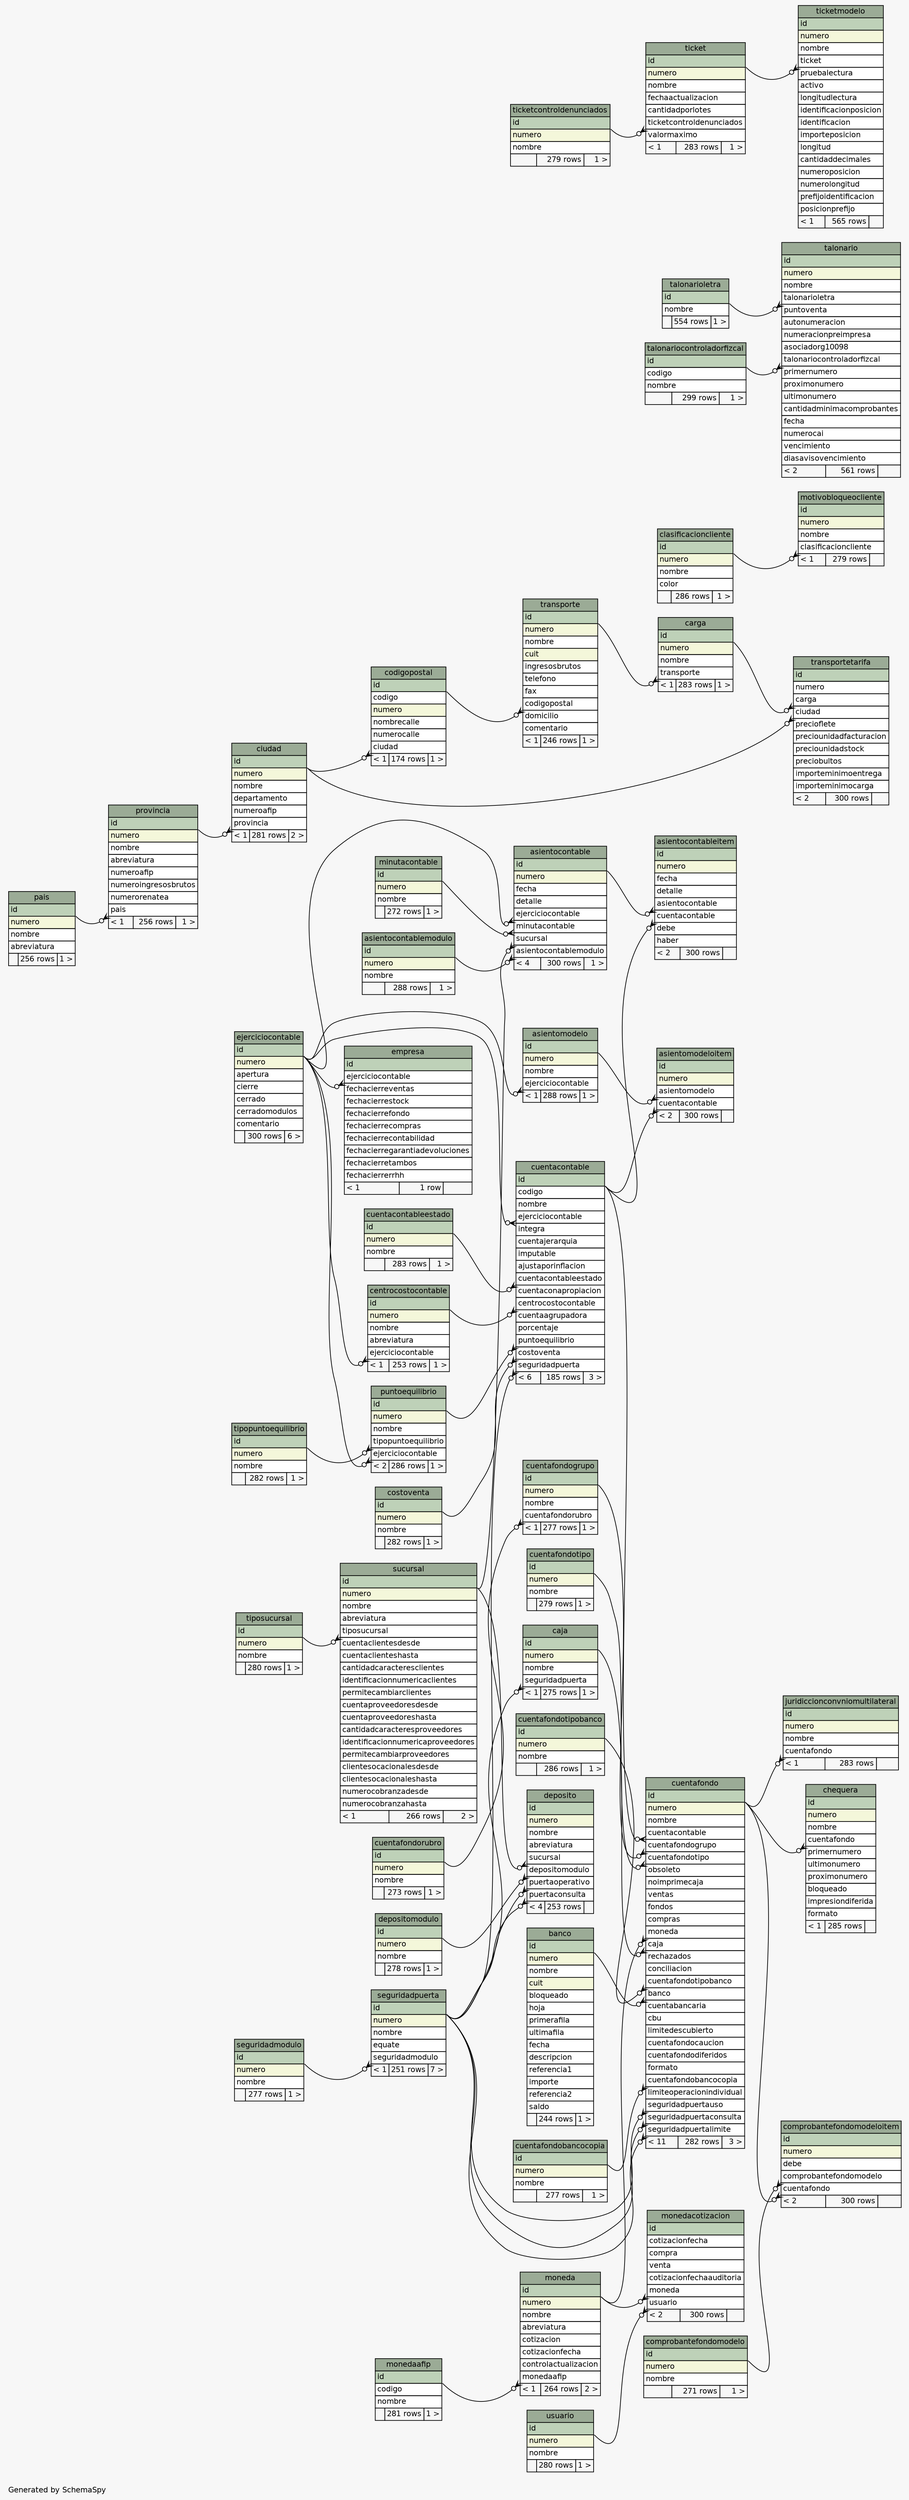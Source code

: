 // dot 2.2.1 on Windows 10 10.0
// SchemaSpy rev 590
digraph "largeRelationshipsDiagram" {
  graph [
    rankdir="RL"
    bgcolor="#f7f7f7"
    label="\nGenerated by SchemaSpy"
    labeljust="l"
    nodesep="0.18"
    ranksep="0.46"
    fontname="Helvetica"
    fontsize="11"
  ];
  node [
    fontname="Helvetica"
    fontsize="11"
    shape="plaintext"
  ];
  edge [
    arrowsize="0.8"
  ];
  "asientocontable" [
    label=<
    <TABLE BORDER="0" CELLBORDER="1" CELLSPACING="0" BGCOLOR="#ffffff">
      <TR><TD COLSPAN="3" BGCOLOR="#9bab96" ALIGN="CENTER">asientocontable</TD></TR>
      <TR><TD PORT="id" COLSPAN="3" BGCOLOR="#bed1b8" ALIGN="LEFT">id</TD></TR>
      <TR><TD PORT="numero" COLSPAN="3" BGCOLOR="#f4f7da" ALIGN="LEFT">numero</TD></TR>
      <TR><TD PORT="fecha" COLSPAN="3" ALIGN="LEFT">fecha</TD></TR>
      <TR><TD PORT="detalle" COLSPAN="3" ALIGN="LEFT">detalle</TD></TR>
      <TR><TD PORT="ejerciciocontable" COLSPAN="3" ALIGN="LEFT">ejerciciocontable</TD></TR>
      <TR><TD PORT="minutacontable" COLSPAN="3" ALIGN="LEFT">minutacontable</TD></TR>
      <TR><TD PORT="sucursal" COLSPAN="3" ALIGN="LEFT">sucursal</TD></TR>
      <TR><TD PORT="asientocontablemodulo" COLSPAN="3" ALIGN="LEFT">asientocontablemodulo</TD></TR>
      <TR><TD ALIGN="LEFT" BGCOLOR="#f7f7f7">&lt; 4</TD><TD ALIGN="RIGHT" BGCOLOR="#f7f7f7">300 rows</TD><TD ALIGN="RIGHT" BGCOLOR="#f7f7f7">1 &gt;</TD></TR>
    </TABLE>>
    URL="tables/asientocontable.html"
    tooltip="asientocontable"
  ];
  "asientocontableitem" [
    label=<
    <TABLE BORDER="0" CELLBORDER="1" CELLSPACING="0" BGCOLOR="#ffffff">
      <TR><TD COLSPAN="3" BGCOLOR="#9bab96" ALIGN="CENTER">asientocontableitem</TD></TR>
      <TR><TD PORT="id" COLSPAN="3" BGCOLOR="#bed1b8" ALIGN="LEFT">id</TD></TR>
      <TR><TD PORT="numero" COLSPAN="3" BGCOLOR="#f4f7da" ALIGN="LEFT">numero</TD></TR>
      <TR><TD PORT="fecha" COLSPAN="3" ALIGN="LEFT">fecha</TD></TR>
      <TR><TD PORT="detalle" COLSPAN="3" ALIGN="LEFT">detalle</TD></TR>
      <TR><TD PORT="asientocontable" COLSPAN="3" ALIGN="LEFT">asientocontable</TD></TR>
      <TR><TD PORT="cuentacontable" COLSPAN="3" ALIGN="LEFT">cuentacontable</TD></TR>
      <TR><TD PORT="debe" COLSPAN="3" ALIGN="LEFT">debe</TD></TR>
      <TR><TD PORT="haber" COLSPAN="3" ALIGN="LEFT">haber</TD></TR>
      <TR><TD ALIGN="LEFT" BGCOLOR="#f7f7f7">&lt; 2</TD><TD ALIGN="RIGHT" BGCOLOR="#f7f7f7">300 rows</TD><TD ALIGN="RIGHT" BGCOLOR="#f7f7f7">  </TD></TR>
    </TABLE>>
    URL="tables/asientocontableitem.html"
    tooltip="asientocontableitem"
  ];
  "asientocontablemodulo" [
    label=<
    <TABLE BORDER="0" CELLBORDER="1" CELLSPACING="0" BGCOLOR="#ffffff">
      <TR><TD COLSPAN="3" BGCOLOR="#9bab96" ALIGN="CENTER">asientocontablemodulo</TD></TR>
      <TR><TD PORT="id" COLSPAN="3" BGCOLOR="#bed1b8" ALIGN="LEFT">id</TD></TR>
      <TR><TD PORT="numero" COLSPAN="3" BGCOLOR="#f4f7da" ALIGN="LEFT">numero</TD></TR>
      <TR><TD PORT="nombre" COLSPAN="3" ALIGN="LEFT">nombre</TD></TR>
      <TR><TD ALIGN="LEFT" BGCOLOR="#f7f7f7">  </TD><TD ALIGN="RIGHT" BGCOLOR="#f7f7f7">288 rows</TD><TD ALIGN="RIGHT" BGCOLOR="#f7f7f7">1 &gt;</TD></TR>
    </TABLE>>
    URL="tables/asientocontablemodulo.html"
    tooltip="asientocontablemodulo"
  ];
  "asientomodelo" [
    label=<
    <TABLE BORDER="0" CELLBORDER="1" CELLSPACING="0" BGCOLOR="#ffffff">
      <TR><TD COLSPAN="3" BGCOLOR="#9bab96" ALIGN="CENTER">asientomodelo</TD></TR>
      <TR><TD PORT="id" COLSPAN="3" BGCOLOR="#bed1b8" ALIGN="LEFT">id</TD></TR>
      <TR><TD PORT="numero" COLSPAN="3" BGCOLOR="#f4f7da" ALIGN="LEFT">numero</TD></TR>
      <TR><TD PORT="nombre" COLSPAN="3" ALIGN="LEFT">nombre</TD></TR>
      <TR><TD PORT="ejerciciocontable" COLSPAN="3" ALIGN="LEFT">ejerciciocontable</TD></TR>
      <TR><TD ALIGN="LEFT" BGCOLOR="#f7f7f7">&lt; 1</TD><TD ALIGN="RIGHT" BGCOLOR="#f7f7f7">288 rows</TD><TD ALIGN="RIGHT" BGCOLOR="#f7f7f7">1 &gt;</TD></TR>
    </TABLE>>
    URL="tables/asientomodelo.html"
    tooltip="asientomodelo"
  ];
  "asientomodeloitem" [
    label=<
    <TABLE BORDER="0" CELLBORDER="1" CELLSPACING="0" BGCOLOR="#ffffff">
      <TR><TD COLSPAN="3" BGCOLOR="#9bab96" ALIGN="CENTER">asientomodeloitem</TD></TR>
      <TR><TD PORT="id" COLSPAN="3" BGCOLOR="#bed1b8" ALIGN="LEFT">id</TD></TR>
      <TR><TD PORT="numero" COLSPAN="3" BGCOLOR="#f4f7da" ALIGN="LEFT">numero</TD></TR>
      <TR><TD PORT="asientomodelo" COLSPAN="3" ALIGN="LEFT">asientomodelo</TD></TR>
      <TR><TD PORT="cuentacontable" COLSPAN="3" ALIGN="LEFT">cuentacontable</TD></TR>
      <TR><TD ALIGN="LEFT" BGCOLOR="#f7f7f7">&lt; 2</TD><TD ALIGN="RIGHT" BGCOLOR="#f7f7f7">300 rows</TD><TD ALIGN="RIGHT" BGCOLOR="#f7f7f7">  </TD></TR>
    </TABLE>>
    URL="tables/asientomodeloitem.html"
    tooltip="asientomodeloitem"
  ];
  "banco" [
    label=<
    <TABLE BORDER="0" CELLBORDER="1" CELLSPACING="0" BGCOLOR="#ffffff">
      <TR><TD COLSPAN="3" BGCOLOR="#9bab96" ALIGN="CENTER">banco</TD></TR>
      <TR><TD PORT="id" COLSPAN="3" BGCOLOR="#bed1b8" ALIGN="LEFT">id</TD></TR>
      <TR><TD PORT="numero" COLSPAN="3" BGCOLOR="#f4f7da" ALIGN="LEFT">numero</TD></TR>
      <TR><TD PORT="nombre" COLSPAN="3" ALIGN="LEFT">nombre</TD></TR>
      <TR><TD PORT="cuit" COLSPAN="3" BGCOLOR="#f4f7da" ALIGN="LEFT">cuit</TD></TR>
      <TR><TD PORT="bloqueado" COLSPAN="3" ALIGN="LEFT">bloqueado</TD></TR>
      <TR><TD PORT="hoja" COLSPAN="3" ALIGN="LEFT">hoja</TD></TR>
      <TR><TD PORT="primerafila" COLSPAN="3" ALIGN="LEFT">primerafila</TD></TR>
      <TR><TD PORT="ultimafila" COLSPAN="3" ALIGN="LEFT">ultimafila</TD></TR>
      <TR><TD PORT="fecha" COLSPAN="3" ALIGN="LEFT">fecha</TD></TR>
      <TR><TD PORT="descripcion" COLSPAN="3" ALIGN="LEFT">descripcion</TD></TR>
      <TR><TD PORT="referencia1" COLSPAN="3" ALIGN="LEFT">referencia1</TD></TR>
      <TR><TD PORT="importe" COLSPAN="3" ALIGN="LEFT">importe</TD></TR>
      <TR><TD PORT="referencia2" COLSPAN="3" ALIGN="LEFT">referencia2</TD></TR>
      <TR><TD PORT="saldo" COLSPAN="3" ALIGN="LEFT">saldo</TD></TR>
      <TR><TD ALIGN="LEFT" BGCOLOR="#f7f7f7">  </TD><TD ALIGN="RIGHT" BGCOLOR="#f7f7f7">244 rows</TD><TD ALIGN="RIGHT" BGCOLOR="#f7f7f7">1 &gt;</TD></TR>
    </TABLE>>
    URL="tables/banco.html"
    tooltip="banco"
  ];
  "caja" [
    label=<
    <TABLE BORDER="0" CELLBORDER="1" CELLSPACING="0" BGCOLOR="#ffffff">
      <TR><TD COLSPAN="3" BGCOLOR="#9bab96" ALIGN="CENTER">caja</TD></TR>
      <TR><TD PORT="id" COLSPAN="3" BGCOLOR="#bed1b8" ALIGN="LEFT">id</TD></TR>
      <TR><TD PORT="numero" COLSPAN="3" BGCOLOR="#f4f7da" ALIGN="LEFT">numero</TD></TR>
      <TR><TD PORT="nombre" COLSPAN="3" ALIGN="LEFT">nombre</TD></TR>
      <TR><TD PORT="seguridadpuerta" COLSPAN="3" ALIGN="LEFT">seguridadpuerta</TD></TR>
      <TR><TD ALIGN="LEFT" BGCOLOR="#f7f7f7">&lt; 1</TD><TD ALIGN="RIGHT" BGCOLOR="#f7f7f7">275 rows</TD><TD ALIGN="RIGHT" BGCOLOR="#f7f7f7">1 &gt;</TD></TR>
    </TABLE>>
    URL="tables/caja.html"
    tooltip="caja"
  ];
  "carga" [
    label=<
    <TABLE BORDER="0" CELLBORDER="1" CELLSPACING="0" BGCOLOR="#ffffff">
      <TR><TD COLSPAN="3" BGCOLOR="#9bab96" ALIGN="CENTER">carga</TD></TR>
      <TR><TD PORT="id" COLSPAN="3" BGCOLOR="#bed1b8" ALIGN="LEFT">id</TD></TR>
      <TR><TD PORT="numero" COLSPAN="3" BGCOLOR="#f4f7da" ALIGN="LEFT">numero</TD></TR>
      <TR><TD PORT="nombre" COLSPAN="3" ALIGN="LEFT">nombre</TD></TR>
      <TR><TD PORT="transporte" COLSPAN="3" ALIGN="LEFT">transporte</TD></TR>
      <TR><TD ALIGN="LEFT" BGCOLOR="#f7f7f7">&lt; 1</TD><TD ALIGN="RIGHT" BGCOLOR="#f7f7f7">283 rows</TD><TD ALIGN="RIGHT" BGCOLOR="#f7f7f7">1 &gt;</TD></TR>
    </TABLE>>
    URL="tables/carga.html"
    tooltip="carga"
  ];
  "centrocostocontable" [
    label=<
    <TABLE BORDER="0" CELLBORDER="1" CELLSPACING="0" BGCOLOR="#ffffff">
      <TR><TD COLSPAN="3" BGCOLOR="#9bab96" ALIGN="CENTER">centrocostocontable</TD></TR>
      <TR><TD PORT="id" COLSPAN="3" BGCOLOR="#bed1b8" ALIGN="LEFT">id</TD></TR>
      <TR><TD PORT="numero" COLSPAN="3" BGCOLOR="#f4f7da" ALIGN="LEFT">numero</TD></TR>
      <TR><TD PORT="nombre" COLSPAN="3" ALIGN="LEFT">nombre</TD></TR>
      <TR><TD PORT="abreviatura" COLSPAN="3" ALIGN="LEFT">abreviatura</TD></TR>
      <TR><TD PORT="ejerciciocontable" COLSPAN="3" ALIGN="LEFT">ejerciciocontable</TD></TR>
      <TR><TD ALIGN="LEFT" BGCOLOR="#f7f7f7">&lt; 1</TD><TD ALIGN="RIGHT" BGCOLOR="#f7f7f7">253 rows</TD><TD ALIGN="RIGHT" BGCOLOR="#f7f7f7">1 &gt;</TD></TR>
    </TABLE>>
    URL="tables/centrocostocontable.html"
    tooltip="centrocostocontable"
  ];
  "chequera" [
    label=<
    <TABLE BORDER="0" CELLBORDER="1" CELLSPACING="0" BGCOLOR="#ffffff">
      <TR><TD COLSPAN="3" BGCOLOR="#9bab96" ALIGN="CENTER">chequera</TD></TR>
      <TR><TD PORT="id" COLSPAN="3" BGCOLOR="#bed1b8" ALIGN="LEFT">id</TD></TR>
      <TR><TD PORT="numero" COLSPAN="3" BGCOLOR="#f4f7da" ALIGN="LEFT">numero</TD></TR>
      <TR><TD PORT="nombre" COLSPAN="3" ALIGN="LEFT">nombre</TD></TR>
      <TR><TD PORT="cuentafondo" COLSPAN="3" ALIGN="LEFT">cuentafondo</TD></TR>
      <TR><TD PORT="primernumero" COLSPAN="3" ALIGN="LEFT">primernumero</TD></TR>
      <TR><TD PORT="ultimonumero" COLSPAN="3" ALIGN="LEFT">ultimonumero</TD></TR>
      <TR><TD PORT="proximonumero" COLSPAN="3" ALIGN="LEFT">proximonumero</TD></TR>
      <TR><TD PORT="bloqueado" COLSPAN="3" ALIGN="LEFT">bloqueado</TD></TR>
      <TR><TD PORT="impresiondiferida" COLSPAN="3" ALIGN="LEFT">impresiondiferida</TD></TR>
      <TR><TD PORT="formato" COLSPAN="3" ALIGN="LEFT">formato</TD></TR>
      <TR><TD ALIGN="LEFT" BGCOLOR="#f7f7f7">&lt; 1</TD><TD ALIGN="RIGHT" BGCOLOR="#f7f7f7">285 rows</TD><TD ALIGN="RIGHT" BGCOLOR="#f7f7f7">  </TD></TR>
    </TABLE>>
    URL="tables/chequera.html"
    tooltip="chequera"
  ];
  "ciudad" [
    label=<
    <TABLE BORDER="0" CELLBORDER="1" CELLSPACING="0" BGCOLOR="#ffffff">
      <TR><TD COLSPAN="3" BGCOLOR="#9bab96" ALIGN="CENTER">ciudad</TD></TR>
      <TR><TD PORT="id" COLSPAN="3" BGCOLOR="#bed1b8" ALIGN="LEFT">id</TD></TR>
      <TR><TD PORT="numero" COLSPAN="3" BGCOLOR="#f4f7da" ALIGN="LEFT">numero</TD></TR>
      <TR><TD PORT="nombre" COLSPAN="3" ALIGN="LEFT">nombre</TD></TR>
      <TR><TD PORT="departamento" COLSPAN="3" ALIGN="LEFT">departamento</TD></TR>
      <TR><TD PORT="numeroafip" COLSPAN="3" ALIGN="LEFT">numeroafip</TD></TR>
      <TR><TD PORT="provincia" COLSPAN="3" ALIGN="LEFT">provincia</TD></TR>
      <TR><TD ALIGN="LEFT" BGCOLOR="#f7f7f7">&lt; 1</TD><TD ALIGN="RIGHT" BGCOLOR="#f7f7f7">281 rows</TD><TD ALIGN="RIGHT" BGCOLOR="#f7f7f7">2 &gt;</TD></TR>
    </TABLE>>
    URL="tables/ciudad.html"
    tooltip="ciudad"
  ];
  "clasificacioncliente" [
    label=<
    <TABLE BORDER="0" CELLBORDER="1" CELLSPACING="0" BGCOLOR="#ffffff">
      <TR><TD COLSPAN="3" BGCOLOR="#9bab96" ALIGN="CENTER">clasificacioncliente</TD></TR>
      <TR><TD PORT="id" COLSPAN="3" BGCOLOR="#bed1b8" ALIGN="LEFT">id</TD></TR>
      <TR><TD PORT="numero" COLSPAN="3" BGCOLOR="#f4f7da" ALIGN="LEFT">numero</TD></TR>
      <TR><TD PORT="nombre" COLSPAN="3" ALIGN="LEFT">nombre</TD></TR>
      <TR><TD PORT="color" COLSPAN="3" ALIGN="LEFT">color</TD></TR>
      <TR><TD ALIGN="LEFT" BGCOLOR="#f7f7f7">  </TD><TD ALIGN="RIGHT" BGCOLOR="#f7f7f7">286 rows</TD><TD ALIGN="RIGHT" BGCOLOR="#f7f7f7">1 &gt;</TD></TR>
    </TABLE>>
    URL="tables/clasificacioncliente.html"
    tooltip="clasificacioncliente"
  ];
  "codigopostal" [
    label=<
    <TABLE BORDER="0" CELLBORDER="1" CELLSPACING="0" BGCOLOR="#ffffff">
      <TR><TD COLSPAN="3" BGCOLOR="#9bab96" ALIGN="CENTER">codigopostal</TD></TR>
      <TR><TD PORT="id" COLSPAN="3" BGCOLOR="#bed1b8" ALIGN="LEFT">id</TD></TR>
      <TR><TD PORT="codigo" COLSPAN="3" ALIGN="LEFT">codigo</TD></TR>
      <TR><TD PORT="numero" COLSPAN="3" BGCOLOR="#f4f7da" ALIGN="LEFT">numero</TD></TR>
      <TR><TD PORT="nombrecalle" COLSPAN="3" ALIGN="LEFT">nombrecalle</TD></TR>
      <TR><TD PORT="numerocalle" COLSPAN="3" ALIGN="LEFT">numerocalle</TD></TR>
      <TR><TD PORT="ciudad" COLSPAN="3" ALIGN="LEFT">ciudad</TD></TR>
      <TR><TD ALIGN="LEFT" BGCOLOR="#f7f7f7">&lt; 1</TD><TD ALIGN="RIGHT" BGCOLOR="#f7f7f7">174 rows</TD><TD ALIGN="RIGHT" BGCOLOR="#f7f7f7">1 &gt;</TD></TR>
    </TABLE>>
    URL="tables/codigopostal.html"
    tooltip="codigopostal"
  ];
  "comprobantefondomodelo" [
    label=<
    <TABLE BORDER="0" CELLBORDER="1" CELLSPACING="0" BGCOLOR="#ffffff">
      <TR><TD COLSPAN="3" BGCOLOR="#9bab96" ALIGN="CENTER">comprobantefondomodelo</TD></TR>
      <TR><TD PORT="id" COLSPAN="3" BGCOLOR="#bed1b8" ALIGN="LEFT">id</TD></TR>
      <TR><TD PORT="numero" COLSPAN="3" BGCOLOR="#f4f7da" ALIGN="LEFT">numero</TD></TR>
      <TR><TD PORT="nombre" COLSPAN="3" ALIGN="LEFT">nombre</TD></TR>
      <TR><TD ALIGN="LEFT" BGCOLOR="#f7f7f7">  </TD><TD ALIGN="RIGHT" BGCOLOR="#f7f7f7">271 rows</TD><TD ALIGN="RIGHT" BGCOLOR="#f7f7f7">1 &gt;</TD></TR>
    </TABLE>>
    URL="tables/comprobantefondomodelo.html"
    tooltip="comprobantefondomodelo"
  ];
  "comprobantefondomodeloitem" [
    label=<
    <TABLE BORDER="0" CELLBORDER="1" CELLSPACING="0" BGCOLOR="#ffffff">
      <TR><TD COLSPAN="3" BGCOLOR="#9bab96" ALIGN="CENTER">comprobantefondomodeloitem</TD></TR>
      <TR><TD PORT="id" COLSPAN="3" BGCOLOR="#bed1b8" ALIGN="LEFT">id</TD></TR>
      <TR><TD PORT="numero" COLSPAN="3" BGCOLOR="#f4f7da" ALIGN="LEFT">numero</TD></TR>
      <TR><TD PORT="debe" COLSPAN="3" ALIGN="LEFT">debe</TD></TR>
      <TR><TD PORT="comprobantefondomodelo" COLSPAN="3" ALIGN="LEFT">comprobantefondomodelo</TD></TR>
      <TR><TD PORT="cuentafondo" COLSPAN="3" ALIGN="LEFT">cuentafondo</TD></TR>
      <TR><TD ALIGN="LEFT" BGCOLOR="#f7f7f7">&lt; 2</TD><TD ALIGN="RIGHT" BGCOLOR="#f7f7f7">300 rows</TD><TD ALIGN="RIGHT" BGCOLOR="#f7f7f7">  </TD></TR>
    </TABLE>>
    URL="tables/comprobantefondomodeloitem.html"
    tooltip="comprobantefondomodeloitem"
  ];
  "costoventa" [
    label=<
    <TABLE BORDER="0" CELLBORDER="1" CELLSPACING="0" BGCOLOR="#ffffff">
      <TR><TD COLSPAN="3" BGCOLOR="#9bab96" ALIGN="CENTER">costoventa</TD></TR>
      <TR><TD PORT="id" COLSPAN="3" BGCOLOR="#bed1b8" ALIGN="LEFT">id</TD></TR>
      <TR><TD PORT="numero" COLSPAN="3" BGCOLOR="#f4f7da" ALIGN="LEFT">numero</TD></TR>
      <TR><TD PORT="nombre" COLSPAN="3" ALIGN="LEFT">nombre</TD></TR>
      <TR><TD ALIGN="LEFT" BGCOLOR="#f7f7f7">  </TD><TD ALIGN="RIGHT" BGCOLOR="#f7f7f7">282 rows</TD><TD ALIGN="RIGHT" BGCOLOR="#f7f7f7">1 &gt;</TD></TR>
    </TABLE>>
    URL="tables/costoventa.html"
    tooltip="costoventa"
  ];
  "cuentacontable" [
    label=<
    <TABLE BORDER="0" CELLBORDER="1" CELLSPACING="0" BGCOLOR="#ffffff">
      <TR><TD COLSPAN="3" BGCOLOR="#9bab96" ALIGN="CENTER">cuentacontable</TD></TR>
      <TR><TD PORT="id" COLSPAN="3" BGCOLOR="#bed1b8" ALIGN="LEFT">id</TD></TR>
      <TR><TD PORT="codigo" COLSPAN="3" ALIGN="LEFT">codigo</TD></TR>
      <TR><TD PORT="nombre" COLSPAN="3" ALIGN="LEFT">nombre</TD></TR>
      <TR><TD PORT="ejerciciocontable" COLSPAN="3" ALIGN="LEFT">ejerciciocontable</TD></TR>
      <TR><TD PORT="integra" COLSPAN="3" ALIGN="LEFT">integra</TD></TR>
      <TR><TD PORT="cuentajerarquia" COLSPAN="3" ALIGN="LEFT">cuentajerarquia</TD></TR>
      <TR><TD PORT="imputable" COLSPAN="3" ALIGN="LEFT">imputable</TD></TR>
      <TR><TD PORT="ajustaporinflacion" COLSPAN="3" ALIGN="LEFT">ajustaporinflacion</TD></TR>
      <TR><TD PORT="cuentacontableestado" COLSPAN="3" ALIGN="LEFT">cuentacontableestado</TD></TR>
      <TR><TD PORT="cuentaconapropiacion" COLSPAN="3" ALIGN="LEFT">cuentaconapropiacion</TD></TR>
      <TR><TD PORT="centrocostocontable" COLSPAN="3" ALIGN="LEFT">centrocostocontable</TD></TR>
      <TR><TD PORT="cuentaagrupadora" COLSPAN="3" ALIGN="LEFT">cuentaagrupadora</TD></TR>
      <TR><TD PORT="porcentaje" COLSPAN="3" ALIGN="LEFT">porcentaje</TD></TR>
      <TR><TD PORT="puntoequilibrio" COLSPAN="3" ALIGN="LEFT">puntoequilibrio</TD></TR>
      <TR><TD PORT="costoventa" COLSPAN="3" ALIGN="LEFT">costoventa</TD></TR>
      <TR><TD PORT="seguridadpuerta" COLSPAN="3" ALIGN="LEFT">seguridadpuerta</TD></TR>
      <TR><TD ALIGN="LEFT" BGCOLOR="#f7f7f7">&lt; 6</TD><TD ALIGN="RIGHT" BGCOLOR="#f7f7f7">185 rows</TD><TD ALIGN="RIGHT" BGCOLOR="#f7f7f7">3 &gt;</TD></TR>
    </TABLE>>
    URL="tables/cuentacontable.html"
    tooltip="cuentacontable"
  ];
  "cuentacontableestado" [
    label=<
    <TABLE BORDER="0" CELLBORDER="1" CELLSPACING="0" BGCOLOR="#ffffff">
      <TR><TD COLSPAN="3" BGCOLOR="#9bab96" ALIGN="CENTER">cuentacontableestado</TD></TR>
      <TR><TD PORT="id" COLSPAN="3" BGCOLOR="#bed1b8" ALIGN="LEFT">id</TD></TR>
      <TR><TD PORT="numero" COLSPAN="3" BGCOLOR="#f4f7da" ALIGN="LEFT">numero</TD></TR>
      <TR><TD PORT="nombre" COLSPAN="3" ALIGN="LEFT">nombre</TD></TR>
      <TR><TD ALIGN="LEFT" BGCOLOR="#f7f7f7">  </TD><TD ALIGN="RIGHT" BGCOLOR="#f7f7f7">283 rows</TD><TD ALIGN="RIGHT" BGCOLOR="#f7f7f7">1 &gt;</TD></TR>
    </TABLE>>
    URL="tables/cuentacontableestado.html"
    tooltip="cuentacontableestado"
  ];
  "cuentafondo" [
    label=<
    <TABLE BORDER="0" CELLBORDER="1" CELLSPACING="0" BGCOLOR="#ffffff">
      <TR><TD COLSPAN="3" BGCOLOR="#9bab96" ALIGN="CENTER">cuentafondo</TD></TR>
      <TR><TD PORT="id" COLSPAN="3" BGCOLOR="#bed1b8" ALIGN="LEFT">id</TD></TR>
      <TR><TD PORT="numero" COLSPAN="3" BGCOLOR="#f4f7da" ALIGN="LEFT">numero</TD></TR>
      <TR><TD PORT="nombre" COLSPAN="3" ALIGN="LEFT">nombre</TD></TR>
      <TR><TD PORT="cuentacontable" COLSPAN="3" ALIGN="LEFT">cuentacontable</TD></TR>
      <TR><TD PORT="cuentafondogrupo" COLSPAN="3" ALIGN="LEFT">cuentafondogrupo</TD></TR>
      <TR><TD PORT="cuentafondotipo" COLSPAN="3" ALIGN="LEFT">cuentafondotipo</TD></TR>
      <TR><TD PORT="obsoleto" COLSPAN="3" ALIGN="LEFT">obsoleto</TD></TR>
      <TR><TD PORT="noimprimecaja" COLSPAN="3" ALIGN="LEFT">noimprimecaja</TD></TR>
      <TR><TD PORT="ventas" COLSPAN="3" ALIGN="LEFT">ventas</TD></TR>
      <TR><TD PORT="fondos" COLSPAN="3" ALIGN="LEFT">fondos</TD></TR>
      <TR><TD PORT="compras" COLSPAN="3" ALIGN="LEFT">compras</TD></TR>
      <TR><TD PORT="moneda" COLSPAN="3" ALIGN="LEFT">moneda</TD></TR>
      <TR><TD PORT="caja" COLSPAN="3" ALIGN="LEFT">caja</TD></TR>
      <TR><TD PORT="rechazados" COLSPAN="3" ALIGN="LEFT">rechazados</TD></TR>
      <TR><TD PORT="conciliacion" COLSPAN="3" ALIGN="LEFT">conciliacion</TD></TR>
      <TR><TD PORT="cuentafondotipobanco" COLSPAN="3" ALIGN="LEFT">cuentafondotipobanco</TD></TR>
      <TR><TD PORT="banco" COLSPAN="3" ALIGN="LEFT">banco</TD></TR>
      <TR><TD PORT="cuentabancaria" COLSPAN="3" ALIGN="LEFT">cuentabancaria</TD></TR>
      <TR><TD PORT="cbu" COLSPAN="3" ALIGN="LEFT">cbu</TD></TR>
      <TR><TD PORT="limitedescubierto" COLSPAN="3" ALIGN="LEFT">limitedescubierto</TD></TR>
      <TR><TD PORT="cuentafondocaucion" COLSPAN="3" ALIGN="LEFT">cuentafondocaucion</TD></TR>
      <TR><TD PORT="cuentafondodiferidos" COLSPAN="3" ALIGN="LEFT">cuentafondodiferidos</TD></TR>
      <TR><TD PORT="formato" COLSPAN="3" ALIGN="LEFT">formato</TD></TR>
      <TR><TD PORT="cuentafondobancocopia" COLSPAN="3" ALIGN="LEFT">cuentafondobancocopia</TD></TR>
      <TR><TD PORT="limiteoperacionindividual" COLSPAN="3" ALIGN="LEFT">limiteoperacionindividual</TD></TR>
      <TR><TD PORT="seguridadpuertauso" COLSPAN="3" ALIGN="LEFT">seguridadpuertauso</TD></TR>
      <TR><TD PORT="seguridadpuertaconsulta" COLSPAN="3" ALIGN="LEFT">seguridadpuertaconsulta</TD></TR>
      <TR><TD PORT="seguridadpuertalimite" COLSPAN="3" ALIGN="LEFT">seguridadpuertalimite</TD></TR>
      <TR><TD ALIGN="LEFT" BGCOLOR="#f7f7f7">&lt; 11</TD><TD ALIGN="RIGHT" BGCOLOR="#f7f7f7">282 rows</TD><TD ALIGN="RIGHT" BGCOLOR="#f7f7f7">3 &gt;</TD></TR>
    </TABLE>>
    URL="tables/cuentafondo.html"
    tooltip="cuentafondo"
  ];
  "cuentafondobancocopia" [
    label=<
    <TABLE BORDER="0" CELLBORDER="1" CELLSPACING="0" BGCOLOR="#ffffff">
      <TR><TD COLSPAN="3" BGCOLOR="#9bab96" ALIGN="CENTER">cuentafondobancocopia</TD></TR>
      <TR><TD PORT="id" COLSPAN="3" BGCOLOR="#bed1b8" ALIGN="LEFT">id</TD></TR>
      <TR><TD PORT="numero" COLSPAN="3" BGCOLOR="#f4f7da" ALIGN="LEFT">numero</TD></TR>
      <TR><TD PORT="nombre" COLSPAN="3" ALIGN="LEFT">nombre</TD></TR>
      <TR><TD ALIGN="LEFT" BGCOLOR="#f7f7f7">  </TD><TD ALIGN="RIGHT" BGCOLOR="#f7f7f7">277 rows</TD><TD ALIGN="RIGHT" BGCOLOR="#f7f7f7">1 &gt;</TD></TR>
    </TABLE>>
    URL="tables/cuentafondobancocopia.html"
    tooltip="cuentafondobancocopia"
  ];
  "cuentafondogrupo" [
    label=<
    <TABLE BORDER="0" CELLBORDER="1" CELLSPACING="0" BGCOLOR="#ffffff">
      <TR><TD COLSPAN="3" BGCOLOR="#9bab96" ALIGN="CENTER">cuentafondogrupo</TD></TR>
      <TR><TD PORT="id" COLSPAN="3" BGCOLOR="#bed1b8" ALIGN="LEFT">id</TD></TR>
      <TR><TD PORT="numero" COLSPAN="3" BGCOLOR="#f4f7da" ALIGN="LEFT">numero</TD></TR>
      <TR><TD PORT="nombre" COLSPAN="3" ALIGN="LEFT">nombre</TD></TR>
      <TR><TD PORT="cuentafondorubro" COLSPAN="3" ALIGN="LEFT">cuentafondorubro</TD></TR>
      <TR><TD ALIGN="LEFT" BGCOLOR="#f7f7f7">&lt; 1</TD><TD ALIGN="RIGHT" BGCOLOR="#f7f7f7">277 rows</TD><TD ALIGN="RIGHT" BGCOLOR="#f7f7f7">1 &gt;</TD></TR>
    </TABLE>>
    URL="tables/cuentafondogrupo.html"
    tooltip="cuentafondogrupo"
  ];
  "cuentafondorubro" [
    label=<
    <TABLE BORDER="0" CELLBORDER="1" CELLSPACING="0" BGCOLOR="#ffffff">
      <TR><TD COLSPAN="3" BGCOLOR="#9bab96" ALIGN="CENTER">cuentafondorubro</TD></TR>
      <TR><TD PORT="id" COLSPAN="3" BGCOLOR="#bed1b8" ALIGN="LEFT">id</TD></TR>
      <TR><TD PORT="numero" COLSPAN="3" BGCOLOR="#f4f7da" ALIGN="LEFT">numero</TD></TR>
      <TR><TD PORT="nombre" COLSPAN="3" ALIGN="LEFT">nombre</TD></TR>
      <TR><TD ALIGN="LEFT" BGCOLOR="#f7f7f7">  </TD><TD ALIGN="RIGHT" BGCOLOR="#f7f7f7">273 rows</TD><TD ALIGN="RIGHT" BGCOLOR="#f7f7f7">1 &gt;</TD></TR>
    </TABLE>>
    URL="tables/cuentafondorubro.html"
    tooltip="cuentafondorubro"
  ];
  "cuentafondotipo" [
    label=<
    <TABLE BORDER="0" CELLBORDER="1" CELLSPACING="0" BGCOLOR="#ffffff">
      <TR><TD COLSPAN="3" BGCOLOR="#9bab96" ALIGN="CENTER">cuentafondotipo</TD></TR>
      <TR><TD PORT="id" COLSPAN="3" BGCOLOR="#bed1b8" ALIGN="LEFT">id</TD></TR>
      <TR><TD PORT="numero" COLSPAN="3" BGCOLOR="#f4f7da" ALIGN="LEFT">numero</TD></TR>
      <TR><TD PORT="nombre" COLSPAN="3" ALIGN="LEFT">nombre</TD></TR>
      <TR><TD ALIGN="LEFT" BGCOLOR="#f7f7f7">  </TD><TD ALIGN="RIGHT" BGCOLOR="#f7f7f7">279 rows</TD><TD ALIGN="RIGHT" BGCOLOR="#f7f7f7">1 &gt;</TD></TR>
    </TABLE>>
    URL="tables/cuentafondotipo.html"
    tooltip="cuentafondotipo"
  ];
  "cuentafondotipobanco" [
    label=<
    <TABLE BORDER="0" CELLBORDER="1" CELLSPACING="0" BGCOLOR="#ffffff">
      <TR><TD COLSPAN="3" BGCOLOR="#9bab96" ALIGN="CENTER">cuentafondotipobanco</TD></TR>
      <TR><TD PORT="id" COLSPAN="3" BGCOLOR="#bed1b8" ALIGN="LEFT">id</TD></TR>
      <TR><TD PORT="numero" COLSPAN="3" BGCOLOR="#f4f7da" ALIGN="LEFT">numero</TD></TR>
      <TR><TD PORT="nombre" COLSPAN="3" ALIGN="LEFT">nombre</TD></TR>
      <TR><TD ALIGN="LEFT" BGCOLOR="#f7f7f7">  </TD><TD ALIGN="RIGHT" BGCOLOR="#f7f7f7">286 rows</TD><TD ALIGN="RIGHT" BGCOLOR="#f7f7f7">1 &gt;</TD></TR>
    </TABLE>>
    URL="tables/cuentafondotipobanco.html"
    tooltip="cuentafondotipobanco"
  ];
  "deposito" [
    label=<
    <TABLE BORDER="0" CELLBORDER="1" CELLSPACING="0" BGCOLOR="#ffffff">
      <TR><TD COLSPAN="3" BGCOLOR="#9bab96" ALIGN="CENTER">deposito</TD></TR>
      <TR><TD PORT="id" COLSPAN="3" BGCOLOR="#bed1b8" ALIGN="LEFT">id</TD></TR>
      <TR><TD PORT="numero" COLSPAN="3" BGCOLOR="#f4f7da" ALIGN="LEFT">numero</TD></TR>
      <TR><TD PORT="nombre" COLSPAN="3" ALIGN="LEFT">nombre</TD></TR>
      <TR><TD PORT="abreviatura" COLSPAN="3" ALIGN="LEFT">abreviatura</TD></TR>
      <TR><TD PORT="sucursal" COLSPAN="3" ALIGN="LEFT">sucursal</TD></TR>
      <TR><TD PORT="depositomodulo" COLSPAN="3" ALIGN="LEFT">depositomodulo</TD></TR>
      <TR><TD PORT="puertaoperativo" COLSPAN="3" ALIGN="LEFT">puertaoperativo</TD></TR>
      <TR><TD PORT="puertaconsulta" COLSPAN="3" ALIGN="LEFT">puertaconsulta</TD></TR>
      <TR><TD ALIGN="LEFT" BGCOLOR="#f7f7f7">&lt; 4</TD><TD ALIGN="RIGHT" BGCOLOR="#f7f7f7">253 rows</TD><TD ALIGN="RIGHT" BGCOLOR="#f7f7f7">  </TD></TR>
    </TABLE>>
    URL="tables/deposito.html"
    tooltip="deposito"
  ];
  "depositomodulo" [
    label=<
    <TABLE BORDER="0" CELLBORDER="1" CELLSPACING="0" BGCOLOR="#ffffff">
      <TR><TD COLSPAN="3" BGCOLOR="#9bab96" ALIGN="CENTER">depositomodulo</TD></TR>
      <TR><TD PORT="id" COLSPAN="3" BGCOLOR="#bed1b8" ALIGN="LEFT">id</TD></TR>
      <TR><TD PORT="numero" COLSPAN="3" BGCOLOR="#f4f7da" ALIGN="LEFT">numero</TD></TR>
      <TR><TD PORT="nombre" COLSPAN="3" ALIGN="LEFT">nombre</TD></TR>
      <TR><TD ALIGN="LEFT" BGCOLOR="#f7f7f7">  </TD><TD ALIGN="RIGHT" BGCOLOR="#f7f7f7">278 rows</TD><TD ALIGN="RIGHT" BGCOLOR="#f7f7f7">1 &gt;</TD></TR>
    </TABLE>>
    URL="tables/depositomodulo.html"
    tooltip="depositomodulo"
  ];
  "ejerciciocontable" [
    label=<
    <TABLE BORDER="0" CELLBORDER="1" CELLSPACING="0" BGCOLOR="#ffffff">
      <TR><TD COLSPAN="3" BGCOLOR="#9bab96" ALIGN="CENTER">ejerciciocontable</TD></TR>
      <TR><TD PORT="id" COLSPAN="3" BGCOLOR="#bed1b8" ALIGN="LEFT">id</TD></TR>
      <TR><TD PORT="numero" COLSPAN="3" BGCOLOR="#f4f7da" ALIGN="LEFT">numero</TD></TR>
      <TR><TD PORT="apertura" COLSPAN="3" ALIGN="LEFT">apertura</TD></TR>
      <TR><TD PORT="cierre" COLSPAN="3" ALIGN="LEFT">cierre</TD></TR>
      <TR><TD PORT="cerrado" COLSPAN="3" ALIGN="LEFT">cerrado</TD></TR>
      <TR><TD PORT="cerradomodulos" COLSPAN="3" ALIGN="LEFT">cerradomodulos</TD></TR>
      <TR><TD PORT="comentario" COLSPAN="3" ALIGN="LEFT">comentario</TD></TR>
      <TR><TD ALIGN="LEFT" BGCOLOR="#f7f7f7">  </TD><TD ALIGN="RIGHT" BGCOLOR="#f7f7f7">300 rows</TD><TD ALIGN="RIGHT" BGCOLOR="#f7f7f7">6 &gt;</TD></TR>
    </TABLE>>
    URL="tables/ejerciciocontable.html"
    tooltip="ejerciciocontable"
  ];
  "empresa" [
    label=<
    <TABLE BORDER="0" CELLBORDER="1" CELLSPACING="0" BGCOLOR="#ffffff">
      <TR><TD COLSPAN="3" BGCOLOR="#9bab96" ALIGN="CENTER">empresa</TD></TR>
      <TR><TD PORT="id" COLSPAN="3" BGCOLOR="#bed1b8" ALIGN="LEFT">id</TD></TR>
      <TR><TD PORT="ejerciciocontable" COLSPAN="3" ALIGN="LEFT">ejerciciocontable</TD></TR>
      <TR><TD PORT="fechacierreventas" COLSPAN="3" ALIGN="LEFT">fechacierreventas</TD></TR>
      <TR><TD PORT="fechacierrestock" COLSPAN="3" ALIGN="LEFT">fechacierrestock</TD></TR>
      <TR><TD PORT="fechacierrefondo" COLSPAN="3" ALIGN="LEFT">fechacierrefondo</TD></TR>
      <TR><TD PORT="fechacierrecompras" COLSPAN="3" ALIGN="LEFT">fechacierrecompras</TD></TR>
      <TR><TD PORT="fechacierrecontabilidad" COLSPAN="3" ALIGN="LEFT">fechacierrecontabilidad</TD></TR>
      <TR><TD PORT="fechacierregarantiadevoluciones" COLSPAN="3" ALIGN="LEFT">fechacierregarantiadevoluciones</TD></TR>
      <TR><TD PORT="fechacierretambos" COLSPAN="3" ALIGN="LEFT">fechacierretambos</TD></TR>
      <TR><TD PORT="fechacierrerrhh" COLSPAN="3" ALIGN="LEFT">fechacierrerrhh</TD></TR>
      <TR><TD ALIGN="LEFT" BGCOLOR="#f7f7f7">&lt; 1</TD><TD ALIGN="RIGHT" BGCOLOR="#f7f7f7">1 row</TD><TD ALIGN="RIGHT" BGCOLOR="#f7f7f7">  </TD></TR>
    </TABLE>>
    URL="tables/empresa.html"
    tooltip="empresa"
  ];
  "juridiccionconvniomultilateral" [
    label=<
    <TABLE BORDER="0" CELLBORDER="1" CELLSPACING="0" BGCOLOR="#ffffff">
      <TR><TD COLSPAN="3" BGCOLOR="#9bab96" ALIGN="CENTER">juridiccionconvniomultilateral</TD></TR>
      <TR><TD PORT="id" COLSPAN="3" BGCOLOR="#bed1b8" ALIGN="LEFT">id</TD></TR>
      <TR><TD PORT="numero" COLSPAN="3" BGCOLOR="#f4f7da" ALIGN="LEFT">numero</TD></TR>
      <TR><TD PORT="nombre" COLSPAN="3" ALIGN="LEFT">nombre</TD></TR>
      <TR><TD PORT="cuentafondo" COLSPAN="3" ALIGN="LEFT">cuentafondo</TD></TR>
      <TR><TD ALIGN="LEFT" BGCOLOR="#f7f7f7">&lt; 1</TD><TD ALIGN="RIGHT" BGCOLOR="#f7f7f7">283 rows</TD><TD ALIGN="RIGHT" BGCOLOR="#f7f7f7">  </TD></TR>
    </TABLE>>
    URL="tables/juridiccionconvniomultilateral.html"
    tooltip="juridiccionconvniomultilateral"
  ];
  "minutacontable" [
    label=<
    <TABLE BORDER="0" CELLBORDER="1" CELLSPACING="0" BGCOLOR="#ffffff">
      <TR><TD COLSPAN="3" BGCOLOR="#9bab96" ALIGN="CENTER">minutacontable</TD></TR>
      <TR><TD PORT="id" COLSPAN="3" BGCOLOR="#bed1b8" ALIGN="LEFT">id</TD></TR>
      <TR><TD PORT="numero" COLSPAN="3" BGCOLOR="#f4f7da" ALIGN="LEFT">numero</TD></TR>
      <TR><TD PORT="nombre" COLSPAN="3" ALIGN="LEFT">nombre</TD></TR>
      <TR><TD ALIGN="LEFT" BGCOLOR="#f7f7f7">  </TD><TD ALIGN="RIGHT" BGCOLOR="#f7f7f7">272 rows</TD><TD ALIGN="RIGHT" BGCOLOR="#f7f7f7">1 &gt;</TD></TR>
    </TABLE>>
    URL="tables/minutacontable.html"
    tooltip="minutacontable"
  ];
  "moneda" [
    label=<
    <TABLE BORDER="0" CELLBORDER="1" CELLSPACING="0" BGCOLOR="#ffffff">
      <TR><TD COLSPAN="3" BGCOLOR="#9bab96" ALIGN="CENTER">moneda</TD></TR>
      <TR><TD PORT="id" COLSPAN="3" BGCOLOR="#bed1b8" ALIGN="LEFT">id</TD></TR>
      <TR><TD PORT="numero" COLSPAN="3" BGCOLOR="#f4f7da" ALIGN="LEFT">numero</TD></TR>
      <TR><TD PORT="nombre" COLSPAN="3" ALIGN="LEFT">nombre</TD></TR>
      <TR><TD PORT="abreviatura" COLSPAN="3" ALIGN="LEFT">abreviatura</TD></TR>
      <TR><TD PORT="cotizacion" COLSPAN="3" ALIGN="LEFT">cotizacion</TD></TR>
      <TR><TD PORT="cotizacionfecha" COLSPAN="3" ALIGN="LEFT">cotizacionfecha</TD></TR>
      <TR><TD PORT="controlactualizacion" COLSPAN="3" ALIGN="LEFT">controlactualizacion</TD></TR>
      <TR><TD PORT="monedaafip" COLSPAN="3" ALIGN="LEFT">monedaafip</TD></TR>
      <TR><TD ALIGN="LEFT" BGCOLOR="#f7f7f7">&lt; 1</TD><TD ALIGN="RIGHT" BGCOLOR="#f7f7f7">264 rows</TD><TD ALIGN="RIGHT" BGCOLOR="#f7f7f7">2 &gt;</TD></TR>
    </TABLE>>
    URL="tables/moneda.html"
    tooltip="moneda"
  ];
  "monedaafip" [
    label=<
    <TABLE BORDER="0" CELLBORDER="1" CELLSPACING="0" BGCOLOR="#ffffff">
      <TR><TD COLSPAN="3" BGCOLOR="#9bab96" ALIGN="CENTER">monedaafip</TD></TR>
      <TR><TD PORT="id" COLSPAN="3" BGCOLOR="#bed1b8" ALIGN="LEFT">id</TD></TR>
      <TR><TD PORT="codigo" COLSPAN="3" ALIGN="LEFT">codigo</TD></TR>
      <TR><TD PORT="nombre" COLSPAN="3" ALIGN="LEFT">nombre</TD></TR>
      <TR><TD ALIGN="LEFT" BGCOLOR="#f7f7f7">  </TD><TD ALIGN="RIGHT" BGCOLOR="#f7f7f7">281 rows</TD><TD ALIGN="RIGHT" BGCOLOR="#f7f7f7">1 &gt;</TD></TR>
    </TABLE>>
    URL="tables/monedaafip.html"
    tooltip="monedaafip"
  ];
  "monedacotizacion" [
    label=<
    <TABLE BORDER="0" CELLBORDER="1" CELLSPACING="0" BGCOLOR="#ffffff">
      <TR><TD COLSPAN="3" BGCOLOR="#9bab96" ALIGN="CENTER">monedacotizacion</TD></TR>
      <TR><TD PORT="id" COLSPAN="3" BGCOLOR="#bed1b8" ALIGN="LEFT">id</TD></TR>
      <TR><TD PORT="cotizacionfecha" COLSPAN="3" ALIGN="LEFT">cotizacionfecha</TD></TR>
      <TR><TD PORT="compra" COLSPAN="3" ALIGN="LEFT">compra</TD></TR>
      <TR><TD PORT="venta" COLSPAN="3" ALIGN="LEFT">venta</TD></TR>
      <TR><TD PORT="cotizacionfechaauditoria" COLSPAN="3" ALIGN="LEFT">cotizacionfechaauditoria</TD></TR>
      <TR><TD PORT="moneda" COLSPAN="3" ALIGN="LEFT">moneda</TD></TR>
      <TR><TD PORT="usuario" COLSPAN="3" ALIGN="LEFT">usuario</TD></TR>
      <TR><TD ALIGN="LEFT" BGCOLOR="#f7f7f7">&lt; 2</TD><TD ALIGN="RIGHT" BGCOLOR="#f7f7f7">300 rows</TD><TD ALIGN="RIGHT" BGCOLOR="#f7f7f7">  </TD></TR>
    </TABLE>>
    URL="tables/monedacotizacion.html"
    tooltip="monedacotizacion"
  ];
  "motivobloqueocliente" [
    label=<
    <TABLE BORDER="0" CELLBORDER="1" CELLSPACING="0" BGCOLOR="#ffffff">
      <TR><TD COLSPAN="3" BGCOLOR="#9bab96" ALIGN="CENTER">motivobloqueocliente</TD></TR>
      <TR><TD PORT="id" COLSPAN="3" BGCOLOR="#bed1b8" ALIGN="LEFT">id</TD></TR>
      <TR><TD PORT="numero" COLSPAN="3" BGCOLOR="#f4f7da" ALIGN="LEFT">numero</TD></TR>
      <TR><TD PORT="nombre" COLSPAN="3" ALIGN="LEFT">nombre</TD></TR>
      <TR><TD PORT="clasificacioncliente" COLSPAN="3" ALIGN="LEFT">clasificacioncliente</TD></TR>
      <TR><TD ALIGN="LEFT" BGCOLOR="#f7f7f7">&lt; 1</TD><TD ALIGN="RIGHT" BGCOLOR="#f7f7f7">279 rows</TD><TD ALIGN="RIGHT" BGCOLOR="#f7f7f7">  </TD></TR>
    </TABLE>>
    URL="tables/motivobloqueocliente.html"
    tooltip="motivobloqueocliente"
  ];
  "pais" [
    label=<
    <TABLE BORDER="0" CELLBORDER="1" CELLSPACING="0" BGCOLOR="#ffffff">
      <TR><TD COLSPAN="3" BGCOLOR="#9bab96" ALIGN="CENTER">pais</TD></TR>
      <TR><TD PORT="id" COLSPAN="3" BGCOLOR="#bed1b8" ALIGN="LEFT">id</TD></TR>
      <TR><TD PORT="numero" COLSPAN="3" BGCOLOR="#f4f7da" ALIGN="LEFT">numero</TD></TR>
      <TR><TD PORT="nombre" COLSPAN="3" ALIGN="LEFT">nombre</TD></TR>
      <TR><TD PORT="abreviatura" COLSPAN="3" ALIGN="LEFT">abreviatura</TD></TR>
      <TR><TD ALIGN="LEFT" BGCOLOR="#f7f7f7">  </TD><TD ALIGN="RIGHT" BGCOLOR="#f7f7f7">256 rows</TD><TD ALIGN="RIGHT" BGCOLOR="#f7f7f7">1 &gt;</TD></TR>
    </TABLE>>
    URL="tables/pais.html"
    tooltip="pais"
  ];
  "provincia" [
    label=<
    <TABLE BORDER="0" CELLBORDER="1" CELLSPACING="0" BGCOLOR="#ffffff">
      <TR><TD COLSPAN="3" BGCOLOR="#9bab96" ALIGN="CENTER">provincia</TD></TR>
      <TR><TD PORT="id" COLSPAN="3" BGCOLOR="#bed1b8" ALIGN="LEFT">id</TD></TR>
      <TR><TD PORT="numero" COLSPAN="3" BGCOLOR="#f4f7da" ALIGN="LEFT">numero</TD></TR>
      <TR><TD PORT="nombre" COLSPAN="3" ALIGN="LEFT">nombre</TD></TR>
      <TR><TD PORT="abreviatura" COLSPAN="3" ALIGN="LEFT">abreviatura</TD></TR>
      <TR><TD PORT="numeroafip" COLSPAN="3" ALIGN="LEFT">numeroafip</TD></TR>
      <TR><TD PORT="numeroingresosbrutos" COLSPAN="3" ALIGN="LEFT">numeroingresosbrutos</TD></TR>
      <TR><TD PORT="numerorenatea" COLSPAN="3" ALIGN="LEFT">numerorenatea</TD></TR>
      <TR><TD PORT="pais" COLSPAN="3" ALIGN="LEFT">pais</TD></TR>
      <TR><TD ALIGN="LEFT" BGCOLOR="#f7f7f7">&lt; 1</TD><TD ALIGN="RIGHT" BGCOLOR="#f7f7f7">256 rows</TD><TD ALIGN="RIGHT" BGCOLOR="#f7f7f7">1 &gt;</TD></TR>
    </TABLE>>
    URL="tables/provincia.html"
    tooltip="provincia"
  ];
  "puntoequilibrio" [
    label=<
    <TABLE BORDER="0" CELLBORDER="1" CELLSPACING="0" BGCOLOR="#ffffff">
      <TR><TD COLSPAN="3" BGCOLOR="#9bab96" ALIGN="CENTER">puntoequilibrio</TD></TR>
      <TR><TD PORT="id" COLSPAN="3" BGCOLOR="#bed1b8" ALIGN="LEFT">id</TD></TR>
      <TR><TD PORT="numero" COLSPAN="3" BGCOLOR="#f4f7da" ALIGN="LEFT">numero</TD></TR>
      <TR><TD PORT="nombre" COLSPAN="3" ALIGN="LEFT">nombre</TD></TR>
      <TR><TD PORT="tipopuntoequilibrio" COLSPAN="3" ALIGN="LEFT">tipopuntoequilibrio</TD></TR>
      <TR><TD PORT="ejerciciocontable" COLSPAN="3" ALIGN="LEFT">ejerciciocontable</TD></TR>
      <TR><TD ALIGN="LEFT" BGCOLOR="#f7f7f7">&lt; 2</TD><TD ALIGN="RIGHT" BGCOLOR="#f7f7f7">286 rows</TD><TD ALIGN="RIGHT" BGCOLOR="#f7f7f7">1 &gt;</TD></TR>
    </TABLE>>
    URL="tables/puntoequilibrio.html"
    tooltip="puntoequilibrio"
  ];
  "seguridadmodulo" [
    label=<
    <TABLE BORDER="0" CELLBORDER="1" CELLSPACING="0" BGCOLOR="#ffffff">
      <TR><TD COLSPAN="3" BGCOLOR="#9bab96" ALIGN="CENTER">seguridadmodulo</TD></TR>
      <TR><TD PORT="id" COLSPAN="3" BGCOLOR="#bed1b8" ALIGN="LEFT">id</TD></TR>
      <TR><TD PORT="numero" COLSPAN="3" BGCOLOR="#f4f7da" ALIGN="LEFT">numero</TD></TR>
      <TR><TD PORT="nombre" COLSPAN="3" ALIGN="LEFT">nombre</TD></TR>
      <TR><TD ALIGN="LEFT" BGCOLOR="#f7f7f7">  </TD><TD ALIGN="RIGHT" BGCOLOR="#f7f7f7">277 rows</TD><TD ALIGN="RIGHT" BGCOLOR="#f7f7f7">1 &gt;</TD></TR>
    </TABLE>>
    URL="tables/seguridadmodulo.html"
    tooltip="seguridadmodulo"
  ];
  "seguridadpuerta" [
    label=<
    <TABLE BORDER="0" CELLBORDER="1" CELLSPACING="0" BGCOLOR="#ffffff">
      <TR><TD COLSPAN="3" BGCOLOR="#9bab96" ALIGN="CENTER">seguridadpuerta</TD></TR>
      <TR><TD PORT="id" COLSPAN="3" BGCOLOR="#bed1b8" ALIGN="LEFT">id</TD></TR>
      <TR><TD PORT="numero" COLSPAN="3" BGCOLOR="#f4f7da" ALIGN="LEFT">numero</TD></TR>
      <TR><TD PORT="nombre" COLSPAN="3" ALIGN="LEFT">nombre</TD></TR>
      <TR><TD PORT="equate" COLSPAN="3" ALIGN="LEFT">equate</TD></TR>
      <TR><TD PORT="seguridadmodulo" COLSPAN="3" ALIGN="LEFT">seguridadmodulo</TD></TR>
      <TR><TD ALIGN="LEFT" BGCOLOR="#f7f7f7">&lt; 1</TD><TD ALIGN="RIGHT" BGCOLOR="#f7f7f7">251 rows</TD><TD ALIGN="RIGHT" BGCOLOR="#f7f7f7">7 &gt;</TD></TR>
    </TABLE>>
    URL="tables/seguridadpuerta.html"
    tooltip="seguridadpuerta"
  ];
  "sucursal" [
    label=<
    <TABLE BORDER="0" CELLBORDER="1" CELLSPACING="0" BGCOLOR="#ffffff">
      <TR><TD COLSPAN="3" BGCOLOR="#9bab96" ALIGN="CENTER">sucursal</TD></TR>
      <TR><TD PORT="id" COLSPAN="3" BGCOLOR="#bed1b8" ALIGN="LEFT">id</TD></TR>
      <TR><TD PORT="numero" COLSPAN="3" BGCOLOR="#f4f7da" ALIGN="LEFT">numero</TD></TR>
      <TR><TD PORT="nombre" COLSPAN="3" ALIGN="LEFT">nombre</TD></TR>
      <TR><TD PORT="abreviatura" COLSPAN="3" ALIGN="LEFT">abreviatura</TD></TR>
      <TR><TD PORT="tiposucursal" COLSPAN="3" ALIGN="LEFT">tiposucursal</TD></TR>
      <TR><TD PORT="cuentaclientesdesde" COLSPAN="3" ALIGN="LEFT">cuentaclientesdesde</TD></TR>
      <TR><TD PORT="cuentaclienteshasta" COLSPAN="3" ALIGN="LEFT">cuentaclienteshasta</TD></TR>
      <TR><TD PORT="cantidadcaracteresclientes" COLSPAN="3" ALIGN="LEFT">cantidadcaracteresclientes</TD></TR>
      <TR><TD PORT="identificacionnumericaclientes" COLSPAN="3" ALIGN="LEFT">identificacionnumericaclientes</TD></TR>
      <TR><TD PORT="permitecambiarclientes" COLSPAN="3" ALIGN="LEFT">permitecambiarclientes</TD></TR>
      <TR><TD PORT="cuentaproveedoresdesde" COLSPAN="3" ALIGN="LEFT">cuentaproveedoresdesde</TD></TR>
      <TR><TD PORT="cuentaproveedoreshasta" COLSPAN="3" ALIGN="LEFT">cuentaproveedoreshasta</TD></TR>
      <TR><TD PORT="cantidadcaracteresproveedores" COLSPAN="3" ALIGN="LEFT">cantidadcaracteresproveedores</TD></TR>
      <TR><TD PORT="identificacionnumericaproveedores" COLSPAN="3" ALIGN="LEFT">identificacionnumericaproveedores</TD></TR>
      <TR><TD PORT="permitecambiarproveedores" COLSPAN="3" ALIGN="LEFT">permitecambiarproveedores</TD></TR>
      <TR><TD PORT="clientesocacionalesdesde" COLSPAN="3" ALIGN="LEFT">clientesocacionalesdesde</TD></TR>
      <TR><TD PORT="clientesocacionaleshasta" COLSPAN="3" ALIGN="LEFT">clientesocacionaleshasta</TD></TR>
      <TR><TD PORT="numerocobranzadesde" COLSPAN="3" ALIGN="LEFT">numerocobranzadesde</TD></TR>
      <TR><TD PORT="numerocobranzahasta" COLSPAN="3" ALIGN="LEFT">numerocobranzahasta</TD></TR>
      <TR><TD ALIGN="LEFT" BGCOLOR="#f7f7f7">&lt; 1</TD><TD ALIGN="RIGHT" BGCOLOR="#f7f7f7">266 rows</TD><TD ALIGN="RIGHT" BGCOLOR="#f7f7f7">2 &gt;</TD></TR>
    </TABLE>>
    URL="tables/sucursal.html"
    tooltip="sucursal"
  ];
  "talonario" [
    label=<
    <TABLE BORDER="0" CELLBORDER="1" CELLSPACING="0" BGCOLOR="#ffffff">
      <TR><TD COLSPAN="3" BGCOLOR="#9bab96" ALIGN="CENTER">talonario</TD></TR>
      <TR><TD PORT="id" COLSPAN="3" BGCOLOR="#bed1b8" ALIGN="LEFT">id</TD></TR>
      <TR><TD PORT="numero" COLSPAN="3" BGCOLOR="#f4f7da" ALIGN="LEFT">numero</TD></TR>
      <TR><TD PORT="nombre" COLSPAN="3" ALIGN="LEFT">nombre</TD></TR>
      <TR><TD PORT="talonarioletra" COLSPAN="3" ALIGN="LEFT">talonarioletra</TD></TR>
      <TR><TD PORT="puntoventa" COLSPAN="3" ALIGN="LEFT">puntoventa</TD></TR>
      <TR><TD PORT="autonumeracion" COLSPAN="3" ALIGN="LEFT">autonumeracion</TD></TR>
      <TR><TD PORT="numeracionpreimpresa" COLSPAN="3" ALIGN="LEFT">numeracionpreimpresa</TD></TR>
      <TR><TD PORT="asociadorg10098" COLSPAN="3" ALIGN="LEFT">asociadorg10098</TD></TR>
      <TR><TD PORT="talonariocontroladorfizcal" COLSPAN="3" ALIGN="LEFT">talonariocontroladorfizcal</TD></TR>
      <TR><TD PORT="primernumero" COLSPAN="3" ALIGN="LEFT">primernumero</TD></TR>
      <TR><TD PORT="proximonumero" COLSPAN="3" ALIGN="LEFT">proximonumero</TD></TR>
      <TR><TD PORT="ultimonumero" COLSPAN="3" ALIGN="LEFT">ultimonumero</TD></TR>
      <TR><TD PORT="cantidadminimacomprobantes" COLSPAN="3" ALIGN="LEFT">cantidadminimacomprobantes</TD></TR>
      <TR><TD PORT="fecha" COLSPAN="3" ALIGN="LEFT">fecha</TD></TR>
      <TR><TD PORT="numerocai" COLSPAN="3" ALIGN="LEFT">numerocai</TD></TR>
      <TR><TD PORT="vencimiento" COLSPAN="3" ALIGN="LEFT">vencimiento</TD></TR>
      <TR><TD PORT="diasavisovencimiento" COLSPAN="3" ALIGN="LEFT">diasavisovencimiento</TD></TR>
      <TR><TD ALIGN="LEFT" BGCOLOR="#f7f7f7">&lt; 2</TD><TD ALIGN="RIGHT" BGCOLOR="#f7f7f7">561 rows</TD><TD ALIGN="RIGHT" BGCOLOR="#f7f7f7">  </TD></TR>
    </TABLE>>
    URL="tables/talonario.html"
    tooltip="talonario"
  ];
  "talonariocontroladorfizcal" [
    label=<
    <TABLE BORDER="0" CELLBORDER="1" CELLSPACING="0" BGCOLOR="#ffffff">
      <TR><TD COLSPAN="3" BGCOLOR="#9bab96" ALIGN="CENTER">talonariocontroladorfizcal</TD></TR>
      <TR><TD PORT="id" COLSPAN="3" BGCOLOR="#bed1b8" ALIGN="LEFT">id</TD></TR>
      <TR><TD PORT="codigo" COLSPAN="3" ALIGN="LEFT">codigo</TD></TR>
      <TR><TD PORT="nombre" COLSPAN="3" ALIGN="LEFT">nombre</TD></TR>
      <TR><TD ALIGN="LEFT" BGCOLOR="#f7f7f7">  </TD><TD ALIGN="RIGHT" BGCOLOR="#f7f7f7">299 rows</TD><TD ALIGN="RIGHT" BGCOLOR="#f7f7f7">1 &gt;</TD></TR>
    </TABLE>>
    URL="tables/talonariocontroladorfizcal.html"
    tooltip="talonariocontroladorfizcal"
  ];
  "talonarioletra" [
    label=<
    <TABLE BORDER="0" CELLBORDER="1" CELLSPACING="0" BGCOLOR="#ffffff">
      <TR><TD COLSPAN="3" BGCOLOR="#9bab96" ALIGN="CENTER">talonarioletra</TD></TR>
      <TR><TD PORT="id" COLSPAN="3" BGCOLOR="#bed1b8" ALIGN="LEFT">id</TD></TR>
      <TR><TD PORT="nombre" COLSPAN="3" ALIGN="LEFT">nombre</TD></TR>
      <TR><TD ALIGN="LEFT" BGCOLOR="#f7f7f7">  </TD><TD ALIGN="RIGHT" BGCOLOR="#f7f7f7">554 rows</TD><TD ALIGN="RIGHT" BGCOLOR="#f7f7f7">1 &gt;</TD></TR>
    </TABLE>>
    URL="tables/talonarioletra.html"
    tooltip="talonarioletra"
  ];
  "ticket" [
    label=<
    <TABLE BORDER="0" CELLBORDER="1" CELLSPACING="0" BGCOLOR="#ffffff">
      <TR><TD COLSPAN="3" BGCOLOR="#9bab96" ALIGN="CENTER">ticket</TD></TR>
      <TR><TD PORT="id" COLSPAN="3" BGCOLOR="#bed1b8" ALIGN="LEFT">id</TD></TR>
      <TR><TD PORT="numero" COLSPAN="3" BGCOLOR="#f4f7da" ALIGN="LEFT">numero</TD></TR>
      <TR><TD PORT="nombre" COLSPAN="3" ALIGN="LEFT">nombre</TD></TR>
      <TR><TD PORT="fechaactualizacion" COLSPAN="3" ALIGN="LEFT">fechaactualizacion</TD></TR>
      <TR><TD PORT="cantidadporlotes" COLSPAN="3" ALIGN="LEFT">cantidadporlotes</TD></TR>
      <TR><TD PORT="ticketcontroldenunciados" COLSPAN="3" ALIGN="LEFT">ticketcontroldenunciados</TD></TR>
      <TR><TD PORT="valormaximo" COLSPAN="3" ALIGN="LEFT">valormaximo</TD></TR>
      <TR><TD ALIGN="LEFT" BGCOLOR="#f7f7f7">&lt; 1</TD><TD ALIGN="RIGHT" BGCOLOR="#f7f7f7">283 rows</TD><TD ALIGN="RIGHT" BGCOLOR="#f7f7f7">1 &gt;</TD></TR>
    </TABLE>>
    URL="tables/ticket.html"
    tooltip="ticket"
  ];
  "ticketcontroldenunciados" [
    label=<
    <TABLE BORDER="0" CELLBORDER="1" CELLSPACING="0" BGCOLOR="#ffffff">
      <TR><TD COLSPAN="3" BGCOLOR="#9bab96" ALIGN="CENTER">ticketcontroldenunciados</TD></TR>
      <TR><TD PORT="id" COLSPAN="3" BGCOLOR="#bed1b8" ALIGN="LEFT">id</TD></TR>
      <TR><TD PORT="numero" COLSPAN="3" BGCOLOR="#f4f7da" ALIGN="LEFT">numero</TD></TR>
      <TR><TD PORT="nombre" COLSPAN="3" ALIGN="LEFT">nombre</TD></TR>
      <TR><TD ALIGN="LEFT" BGCOLOR="#f7f7f7">  </TD><TD ALIGN="RIGHT" BGCOLOR="#f7f7f7">279 rows</TD><TD ALIGN="RIGHT" BGCOLOR="#f7f7f7">1 &gt;</TD></TR>
    </TABLE>>
    URL="tables/ticketcontroldenunciados.html"
    tooltip="ticketcontroldenunciados"
  ];
  "ticketmodelo" [
    label=<
    <TABLE BORDER="0" CELLBORDER="1" CELLSPACING="0" BGCOLOR="#ffffff">
      <TR><TD COLSPAN="3" BGCOLOR="#9bab96" ALIGN="CENTER">ticketmodelo</TD></TR>
      <TR><TD PORT="id" COLSPAN="3" BGCOLOR="#bed1b8" ALIGN="LEFT">id</TD></TR>
      <TR><TD PORT="numero" COLSPAN="3" BGCOLOR="#f4f7da" ALIGN="LEFT">numero</TD></TR>
      <TR><TD PORT="nombre" COLSPAN="3" ALIGN="LEFT">nombre</TD></TR>
      <TR><TD PORT="ticket" COLSPAN="3" ALIGN="LEFT">ticket</TD></TR>
      <TR><TD PORT="pruebalectura" COLSPAN="3" ALIGN="LEFT">pruebalectura</TD></TR>
      <TR><TD PORT="activo" COLSPAN="3" ALIGN="LEFT">activo</TD></TR>
      <TR><TD PORT="longitudlectura" COLSPAN="3" ALIGN="LEFT">longitudlectura</TD></TR>
      <TR><TD PORT="identificacionposicion" COLSPAN="3" ALIGN="LEFT">identificacionposicion</TD></TR>
      <TR><TD PORT="identificacion" COLSPAN="3" ALIGN="LEFT">identificacion</TD></TR>
      <TR><TD PORT="importeposicion" COLSPAN="3" ALIGN="LEFT">importeposicion</TD></TR>
      <TR><TD PORT="longitud" COLSPAN="3" ALIGN="LEFT">longitud</TD></TR>
      <TR><TD PORT="cantidaddecimales" COLSPAN="3" ALIGN="LEFT">cantidaddecimales</TD></TR>
      <TR><TD PORT="numeroposicion" COLSPAN="3" ALIGN="LEFT">numeroposicion</TD></TR>
      <TR><TD PORT="numerolongitud" COLSPAN="3" ALIGN="LEFT">numerolongitud</TD></TR>
      <TR><TD PORT="prefijoidentificacion" COLSPAN="3" ALIGN="LEFT">prefijoidentificacion</TD></TR>
      <TR><TD PORT="posicionprefijo" COLSPAN="3" ALIGN="LEFT">posicionprefijo</TD></TR>
      <TR><TD ALIGN="LEFT" BGCOLOR="#f7f7f7">&lt; 1</TD><TD ALIGN="RIGHT" BGCOLOR="#f7f7f7">565 rows</TD><TD ALIGN="RIGHT" BGCOLOR="#f7f7f7">  </TD></TR>
    </TABLE>>
    URL="tables/ticketmodelo.html"
    tooltip="ticketmodelo"
  ];
  "tipopuntoequilibrio" [
    label=<
    <TABLE BORDER="0" CELLBORDER="1" CELLSPACING="0" BGCOLOR="#ffffff">
      <TR><TD COLSPAN="3" BGCOLOR="#9bab96" ALIGN="CENTER">tipopuntoequilibrio</TD></TR>
      <TR><TD PORT="id" COLSPAN="3" BGCOLOR="#bed1b8" ALIGN="LEFT">id</TD></TR>
      <TR><TD PORT="numero" COLSPAN="3" BGCOLOR="#f4f7da" ALIGN="LEFT">numero</TD></TR>
      <TR><TD PORT="nombre" COLSPAN="3" ALIGN="LEFT">nombre</TD></TR>
      <TR><TD ALIGN="LEFT" BGCOLOR="#f7f7f7">  </TD><TD ALIGN="RIGHT" BGCOLOR="#f7f7f7">282 rows</TD><TD ALIGN="RIGHT" BGCOLOR="#f7f7f7">1 &gt;</TD></TR>
    </TABLE>>
    URL="tables/tipopuntoequilibrio.html"
    tooltip="tipopuntoequilibrio"
  ];
  "tiposucursal" [
    label=<
    <TABLE BORDER="0" CELLBORDER="1" CELLSPACING="0" BGCOLOR="#ffffff">
      <TR><TD COLSPAN="3" BGCOLOR="#9bab96" ALIGN="CENTER">tiposucursal</TD></TR>
      <TR><TD PORT="id" COLSPAN="3" BGCOLOR="#bed1b8" ALIGN="LEFT">id</TD></TR>
      <TR><TD PORT="numero" COLSPAN="3" BGCOLOR="#f4f7da" ALIGN="LEFT">numero</TD></TR>
      <TR><TD PORT="nombre" COLSPAN="3" ALIGN="LEFT">nombre</TD></TR>
      <TR><TD ALIGN="LEFT" BGCOLOR="#f7f7f7">  </TD><TD ALIGN="RIGHT" BGCOLOR="#f7f7f7">280 rows</TD><TD ALIGN="RIGHT" BGCOLOR="#f7f7f7">1 &gt;</TD></TR>
    </TABLE>>
    URL="tables/tiposucursal.html"
    tooltip="tiposucursal"
  ];
  "transporte" [
    label=<
    <TABLE BORDER="0" CELLBORDER="1" CELLSPACING="0" BGCOLOR="#ffffff">
      <TR><TD COLSPAN="3" BGCOLOR="#9bab96" ALIGN="CENTER">transporte</TD></TR>
      <TR><TD PORT="id" COLSPAN="3" BGCOLOR="#bed1b8" ALIGN="LEFT">id</TD></TR>
      <TR><TD PORT="numero" COLSPAN="3" BGCOLOR="#f4f7da" ALIGN="LEFT">numero</TD></TR>
      <TR><TD PORT="nombre" COLSPAN="3" ALIGN="LEFT">nombre</TD></TR>
      <TR><TD PORT="cuit" COLSPAN="3" BGCOLOR="#f4f7da" ALIGN="LEFT">cuit</TD></TR>
      <TR><TD PORT="ingresosbrutos" COLSPAN="3" ALIGN="LEFT">ingresosbrutos</TD></TR>
      <TR><TD PORT="telefono" COLSPAN="3" ALIGN="LEFT">telefono</TD></TR>
      <TR><TD PORT="fax" COLSPAN="3" ALIGN="LEFT">fax</TD></TR>
      <TR><TD PORT="codigopostal" COLSPAN="3" ALIGN="LEFT">codigopostal</TD></TR>
      <TR><TD PORT="domicilio" COLSPAN="3" ALIGN="LEFT">domicilio</TD></TR>
      <TR><TD PORT="comentario" COLSPAN="3" ALIGN="LEFT">comentario</TD></TR>
      <TR><TD ALIGN="LEFT" BGCOLOR="#f7f7f7">&lt; 1</TD><TD ALIGN="RIGHT" BGCOLOR="#f7f7f7">246 rows</TD><TD ALIGN="RIGHT" BGCOLOR="#f7f7f7">1 &gt;</TD></TR>
    </TABLE>>
    URL="tables/transporte.html"
    tooltip="transporte"
  ];
  "transportetarifa" [
    label=<
    <TABLE BORDER="0" CELLBORDER="1" CELLSPACING="0" BGCOLOR="#ffffff">
      <TR><TD COLSPAN="3" BGCOLOR="#9bab96" ALIGN="CENTER">transportetarifa</TD></TR>
      <TR><TD PORT="id" COLSPAN="3" BGCOLOR="#bed1b8" ALIGN="LEFT">id</TD></TR>
      <TR><TD PORT="numero" COLSPAN="3" ALIGN="LEFT">numero</TD></TR>
      <TR><TD PORT="carga" COLSPAN="3" ALIGN="LEFT">carga</TD></TR>
      <TR><TD PORT="ciudad" COLSPAN="3" ALIGN="LEFT">ciudad</TD></TR>
      <TR><TD PORT="precioflete" COLSPAN="3" ALIGN="LEFT">precioflete</TD></TR>
      <TR><TD PORT="preciounidadfacturacion" COLSPAN="3" ALIGN="LEFT">preciounidadfacturacion</TD></TR>
      <TR><TD PORT="preciounidadstock" COLSPAN="3" ALIGN="LEFT">preciounidadstock</TD></TR>
      <TR><TD PORT="preciobultos" COLSPAN="3" ALIGN="LEFT">preciobultos</TD></TR>
      <TR><TD PORT="importeminimoentrega" COLSPAN="3" ALIGN="LEFT">importeminimoentrega</TD></TR>
      <TR><TD PORT="importeminimocarga" COLSPAN="3" ALIGN="LEFT">importeminimocarga</TD></TR>
      <TR><TD ALIGN="LEFT" BGCOLOR="#f7f7f7">&lt; 2</TD><TD ALIGN="RIGHT" BGCOLOR="#f7f7f7">300 rows</TD><TD ALIGN="RIGHT" BGCOLOR="#f7f7f7">  </TD></TR>
    </TABLE>>
    URL="tables/transportetarifa.html"
    tooltip="transportetarifa"
  ];
  "usuario" [
    label=<
    <TABLE BORDER="0" CELLBORDER="1" CELLSPACING="0" BGCOLOR="#ffffff">
      <TR><TD COLSPAN="3" BGCOLOR="#9bab96" ALIGN="CENTER">usuario</TD></TR>
      <TR><TD PORT="id" COLSPAN="3" BGCOLOR="#bed1b8" ALIGN="LEFT">id</TD></TR>
      <TR><TD PORT="numero" COLSPAN="3" BGCOLOR="#f4f7da" ALIGN="LEFT">numero</TD></TR>
      <TR><TD PORT="nombre" COLSPAN="3" ALIGN="LEFT">nombre</TD></TR>
      <TR><TD ALIGN="LEFT" BGCOLOR="#f7f7f7">  </TD><TD ALIGN="RIGHT" BGCOLOR="#f7f7f7">280 rows</TD><TD ALIGN="RIGHT" BGCOLOR="#f7f7f7">1 &gt;</TD></TR>
    </TABLE>>
    URL="tables/usuario.html"
    tooltip="usuario"
  ];
  "asientocontable":"asientocontablemodulo":sw -> "asientocontablemodulo":"id":se [arrowhead=none dir=back arrowtail=crowodot];
  "asientocontable":"ejerciciocontable":sw -> "ejerciciocontable":"id":se [arrowhead=none dir=back arrowtail=crowodot];
  "asientocontable":"minutacontable":sw -> "minutacontable":"id":se [arrowhead=none dir=back arrowtail=crowodot];
  "asientocontable":"sucursal":sw -> "sucursal":"id":se [arrowhead=none dir=back arrowtail=crowodot];
  "asientocontableitem":"asientocontable":sw -> "asientocontable":"id":se [arrowhead=none dir=back arrowtail=crowodot];
  "asientocontableitem":"cuentacontable":sw -> "cuentacontable":"id":se [arrowhead=none dir=back arrowtail=crowodot];
  "asientomodelo":"ejerciciocontable":sw -> "ejerciciocontable":"id":se [arrowhead=none dir=back arrowtail=crowodot];
  "asientomodeloitem":"asientomodelo":sw -> "asientomodelo":"id":se [arrowhead=none dir=back arrowtail=crowodot];
  "asientomodeloitem":"cuentacontable":sw -> "cuentacontable":"id":se [arrowhead=none dir=back arrowtail=crowodot];
  "caja":"seguridadpuerta":sw -> "seguridadpuerta":"id":se [arrowhead=none dir=back arrowtail=crowodot];
  "carga":"transporte":sw -> "transporte":"id":se [arrowhead=none dir=back arrowtail=crowodot];
  "centrocostocontable":"ejerciciocontable":sw -> "ejerciciocontable":"id":se [arrowhead=none dir=back arrowtail=crowodot];
  "chequera":"cuentafondo":sw -> "cuentafondo":"id":se [arrowhead=none dir=back arrowtail=crowodot];
  "ciudad":"provincia":sw -> "provincia":"id":se [arrowhead=none dir=back arrowtail=crowodot];
  "codigopostal":"ciudad":sw -> "ciudad":"id":se [arrowhead=none dir=back arrowtail=crowodot];
  "comprobantefondomodeloitem":"comprobantefondomodelo":sw -> "comprobantefondomodelo":"id":se [arrowhead=none dir=back arrowtail=crowodot];
  "comprobantefondomodeloitem":"cuentafondo":sw -> "cuentafondo":"id":se [arrowhead=none dir=back arrowtail=crowodot];
  "cuentacontable":"centrocostocontable":sw -> "centrocostocontable":"id":se [arrowhead=none dir=back arrowtail=crowodot];
  "cuentacontable":"costoventa":sw -> "costoventa":"id":se [arrowhead=none dir=back arrowtail=crowodot];
  "cuentacontable":"cuentacontableestado":sw -> "cuentacontableestado":"id":se [arrowhead=none dir=back arrowtail=crowodot];
  "cuentacontable":"ejerciciocontable":sw -> "ejerciciocontable":"id":se [arrowhead=none dir=back arrowtail=crowodot];
  "cuentacontable":"puntoequilibrio":sw -> "puntoequilibrio":"id":se [arrowhead=none dir=back arrowtail=crowodot];
  "cuentacontable":"seguridadpuerta":sw -> "seguridadpuerta":"id":se [arrowhead=none dir=back arrowtail=crowodot];
  "cuentafondo":"banco":sw -> "banco":"id":se [arrowhead=none dir=back arrowtail=crowodot];
  "cuentafondo":"caja":sw -> "caja":"id":se [arrowhead=none dir=back arrowtail=crowodot];
  "cuentafondo":"cuentacontable":sw -> "cuentacontable":"id":se [arrowhead=none dir=back arrowtail=crowodot];
  "cuentafondo":"cuentafondobancocopia":sw -> "cuentafondobancocopia":"id":se [arrowhead=none dir=back arrowtail=crowodot];
  "cuentafondo":"cuentafondogrupo":sw -> "cuentafondogrupo":"id":se [arrowhead=none dir=back arrowtail=crowodot];
  "cuentafondo":"cuentafondotipo":sw -> "cuentafondotipo":"id":se [arrowhead=none dir=back arrowtail=crowodot];
  "cuentafondo":"cuentafondotipobanco":sw -> "cuentafondotipobanco":"id":se [arrowhead=none dir=back arrowtail=crowodot];
  "cuentafondo":"moneda":sw -> "moneda":"id":se [arrowhead=none dir=back arrowtail=crowodot];
  "cuentafondo":"seguridadpuertaconsulta":sw -> "seguridadpuerta":"id":se [arrowhead=none dir=back arrowtail=crowodot];
  "cuentafondo":"seguridadpuertalimite":sw -> "seguridadpuerta":"id":se [arrowhead=none dir=back arrowtail=crowodot];
  "cuentafondo":"seguridadpuertauso":sw -> "seguridadpuerta":"id":se [arrowhead=none dir=back arrowtail=crowodot];
  "cuentafondogrupo":"cuentafondorubro":sw -> "cuentafondorubro":"id":se [arrowhead=none dir=back arrowtail=crowodot];
  "deposito":"depositomodulo":sw -> "depositomodulo":"id":se [arrowhead=none dir=back arrowtail=crowodot];
  "deposito":"puertaconsulta":sw -> "seguridadpuerta":"id":se [arrowhead=none dir=back arrowtail=crowodot];
  "deposito":"puertaoperativo":sw -> "seguridadpuerta":"id":se [arrowhead=none dir=back arrowtail=crowodot];
  "deposito":"sucursal":sw -> "sucursal":"id":se [arrowhead=none dir=back arrowtail=crowodot];
  "empresa":"ejerciciocontable":sw -> "ejerciciocontable":"id":se [arrowhead=none dir=back arrowtail=crowodot];
  "juridiccionconvniomultilateral":"cuentafondo":sw -> "cuentafondo":"id":se [arrowhead=none dir=back arrowtail=crowodot];
  "moneda":"monedaafip":sw -> "monedaafip":"id":se [arrowhead=none dir=back arrowtail=crowodot];
  "monedacotizacion":"moneda":sw -> "moneda":"id":se [arrowhead=none dir=back arrowtail=crowodot];
  "monedacotizacion":"usuario":sw -> "usuario":"id":se [arrowhead=none dir=back arrowtail=crowodot];
  "motivobloqueocliente":"clasificacioncliente":sw -> "clasificacioncliente":"id":se [arrowhead=none dir=back arrowtail=crowodot];
  "provincia":"pais":sw -> "pais":"id":se [arrowhead=none dir=back arrowtail=crowodot];
  "puntoequilibrio":"ejerciciocontable":sw -> "ejerciciocontable":"id":se [arrowhead=none dir=back arrowtail=crowodot];
  "puntoequilibrio":"tipopuntoequilibrio":sw -> "tipopuntoequilibrio":"id":se [arrowhead=none dir=back arrowtail=crowodot];
  "seguridadpuerta":"seguridadmodulo":sw -> "seguridadmodulo":"id":se [arrowhead=none dir=back arrowtail=crowodot];
  "sucursal":"tiposucursal":sw -> "tiposucursal":"id":se [arrowhead=none dir=back arrowtail=crowodot];
  "talonario":"talonariocontroladorfizcal":sw -> "talonariocontroladorfizcal":"id":se [arrowhead=none dir=back arrowtail=crowodot];
  "talonario":"talonarioletra":sw -> "talonarioletra":"id":se [arrowhead=none dir=back arrowtail=crowodot];
  "ticket":"ticketcontroldenunciados":sw -> "ticketcontroldenunciados":"id":se [arrowhead=none dir=back arrowtail=crowodot];
  "ticketmodelo":"ticket":sw -> "ticket":"id":se [arrowhead=none dir=back arrowtail=crowodot];
  "transporte":"codigopostal":sw -> "codigopostal":"id":se [arrowhead=none dir=back arrowtail=crowodot];
  "transportetarifa":"carga":sw -> "carga":"id":se [arrowhead=none dir=back arrowtail=crowodot];
  "transportetarifa":"ciudad":sw -> "ciudad":"id":se [arrowhead=none dir=back arrowtail=crowodot];
}
